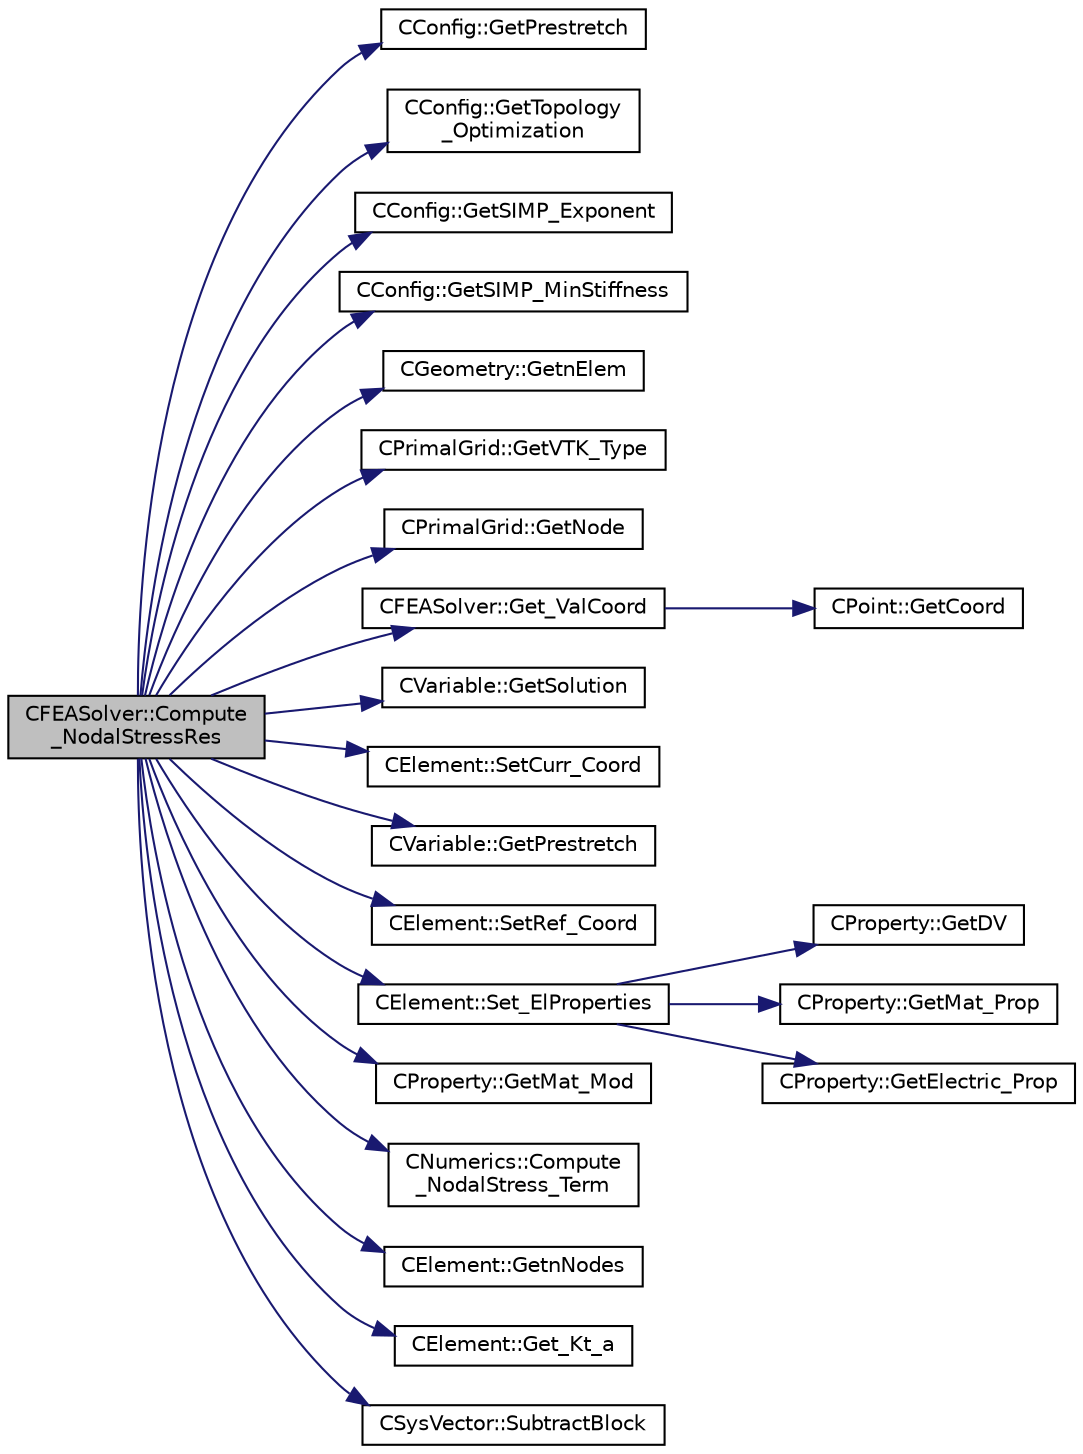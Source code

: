 digraph "CFEASolver::Compute_NodalStressRes"
{
  edge [fontname="Helvetica",fontsize="10",labelfontname="Helvetica",labelfontsize="10"];
  node [fontname="Helvetica",fontsize="10",shape=record];
  rankdir="LR";
  Node342 [label="CFEASolver::Compute\l_NodalStressRes",height=0.2,width=0.4,color="black", fillcolor="grey75", style="filled", fontcolor="black"];
  Node342 -> Node343 [color="midnightblue",fontsize="10",style="solid",fontname="Helvetica"];
  Node343 [label="CConfig::GetPrestretch",height=0.2,width=0.4,color="black", fillcolor="white", style="filled",URL="$class_c_config.html#a5d4b567b9d086ed10256f8896e12ed17",tooltip="Decide whether it&#39;s necessary to read a reference geometry. "];
  Node342 -> Node344 [color="midnightblue",fontsize="10",style="solid",fontname="Helvetica"];
  Node344 [label="CConfig::GetTopology\l_Optimization",height=0.2,width=0.4,color="black", fillcolor="white", style="filled",URL="$class_c_config.html#aaf3e38ba9bf594bc2d636158d1dbf305",tooltip="Get topology optimization. "];
  Node342 -> Node345 [color="midnightblue",fontsize="10",style="solid",fontname="Helvetica"];
  Node345 [label="CConfig::GetSIMP_Exponent",height=0.2,width=0.4,color="black", fillcolor="white", style="filled",URL="$class_c_config.html#a2759180807b49d7c91924011abec1a35",tooltip="Get exponent for density-based stiffness penalization. "];
  Node342 -> Node346 [color="midnightblue",fontsize="10",style="solid",fontname="Helvetica"];
  Node346 [label="CConfig::GetSIMP_MinStiffness",height=0.2,width=0.4,color="black", fillcolor="white", style="filled",URL="$class_c_config.html#a3807df530b42b9a9f711a9670ea698e9",tooltip="Get lower bound for density-based stiffness penalization. "];
  Node342 -> Node347 [color="midnightblue",fontsize="10",style="solid",fontname="Helvetica"];
  Node347 [label="CGeometry::GetnElem",height=0.2,width=0.4,color="black", fillcolor="white", style="filled",URL="$class_c_geometry.html#a4ae48ec038df1f5ee7c1daadabea5e99",tooltip="Get number of elements. "];
  Node342 -> Node348 [color="midnightblue",fontsize="10",style="solid",fontname="Helvetica"];
  Node348 [label="CPrimalGrid::GetVTK_Type",height=0.2,width=0.4,color="black", fillcolor="white", style="filled",URL="$class_c_primal_grid.html#adb676897e7cf4a83ceb83065e7c6a04f",tooltip="A pure virtual member. "];
  Node342 -> Node349 [color="midnightblue",fontsize="10",style="solid",fontname="Helvetica"];
  Node349 [label="CPrimalGrid::GetNode",height=0.2,width=0.4,color="black", fillcolor="white", style="filled",URL="$class_c_primal_grid.html#a4fc7b6b6ac5025325c7e68fb56fbeef8",tooltip="A pure virtual member. "];
  Node342 -> Node350 [color="midnightblue",fontsize="10",style="solid",fontname="Helvetica"];
  Node350 [label="CFEASolver::Get_ValCoord",height=0.2,width=0.4,color="black", fillcolor="white", style="filled",URL="$class_c_f_e_a_solver.html#aa884a16a0a77d7ff877a564b0ca7206d",tooltip="Get the value of the reference coordinate to set on the element structure. "];
  Node350 -> Node351 [color="midnightblue",fontsize="10",style="solid",fontname="Helvetica"];
  Node351 [label="CPoint::GetCoord",height=0.2,width=0.4,color="black", fillcolor="white", style="filled",URL="$class_c_point.html#a95fe081d22e96e190cb3edcbf0d6525f",tooltip="Get the coordinates dor the control volume. "];
  Node342 -> Node352 [color="midnightblue",fontsize="10",style="solid",fontname="Helvetica"];
  Node352 [label="CVariable::GetSolution",height=0.2,width=0.4,color="black", fillcolor="white", style="filled",URL="$class_c_variable.html#a261483e39c23c1de7cb9aea7e917c121",tooltip="Get the solution. "];
  Node342 -> Node353 [color="midnightblue",fontsize="10",style="solid",fontname="Helvetica"];
  Node353 [label="CElement::SetCurr_Coord",height=0.2,width=0.4,color="black", fillcolor="white", style="filled",URL="$class_c_element.html#a1909cf0356d960f9b3a40f4c85b8233e",tooltip="Set the value of the coordinate of the nodes in the current configuration. "];
  Node342 -> Node354 [color="midnightblue",fontsize="10",style="solid",fontname="Helvetica"];
  Node354 [label="CVariable::GetPrestretch",height=0.2,width=0.4,color="black", fillcolor="white", style="filled",URL="$class_c_variable.html#a218ef8b4d9557efbf41e60dc5ccdb50d",tooltip="A virtual member. "];
  Node342 -> Node355 [color="midnightblue",fontsize="10",style="solid",fontname="Helvetica"];
  Node355 [label="CElement::SetRef_Coord",height=0.2,width=0.4,color="black", fillcolor="white", style="filled",URL="$class_c_element.html#a734f0ffdf9fc0d48f6add20fd6cd5cfe",tooltip="Set the value of the coordinate of the nodes in the reference configuration. "];
  Node342 -> Node356 [color="midnightblue",fontsize="10",style="solid",fontname="Helvetica"];
  Node356 [label="CElement::Set_ElProperties",height=0.2,width=0.4,color="black", fillcolor="white", style="filled",URL="$class_c_element.html#a5a9bc98cf64c54b7e073427967dc3f5a",tooltip="Store the values of the identifiers for element properties. "];
  Node356 -> Node357 [color="midnightblue",fontsize="10",style="solid",fontname="Helvetica"];
  Node357 [label="CProperty::GetDV",height=0.2,width=0.4,color="black", fillcolor="white", style="filled",URL="$class_c_property.html#a903e86823bf39c0aee76101d401668c5",tooltip="Get index of the design variable. "];
  Node356 -> Node358 [color="midnightblue",fontsize="10",style="solid",fontname="Helvetica"];
  Node358 [label="CProperty::GetMat_Prop",height=0.2,width=0.4,color="black", fillcolor="white", style="filled",URL="$class_c_property.html#ae052b949ce07fbd8906850d8098862cf",tooltip="Get index of the physical properties. "];
  Node356 -> Node359 [color="midnightblue",fontsize="10",style="solid",fontname="Helvetica"];
  Node359 [label="CProperty::GetElectric_Prop",height=0.2,width=0.4,color="black", fillcolor="white", style="filled",URL="$class_c_property.html#a39808d4c3a823fee58948e00f3abb002",tooltip="Get index of the electric properties. "];
  Node342 -> Node360 [color="midnightblue",fontsize="10",style="solid",fontname="Helvetica"];
  Node360 [label="CProperty::GetMat_Mod",height=0.2,width=0.4,color="black", fillcolor="white", style="filled",URL="$class_c_property.html#a7dfea7244f23fe4db5118aa1e8291413",tooltip="Get the material model to use for the element. "];
  Node342 -> Node361 [color="midnightblue",fontsize="10",style="solid",fontname="Helvetica"];
  Node361 [label="CNumerics::Compute\l_NodalStress_Term",height=0.2,width=0.4,color="black", fillcolor="white", style="filled",URL="$class_c_numerics.html#a63bf4fa4bb93422643826b3c0630d930",tooltip="A virtual member to compute the nodal stress term in non-linear structural problems. "];
  Node342 -> Node362 [color="midnightblue",fontsize="10",style="solid",fontname="Helvetica"];
  Node362 [label="CElement::GetnNodes",height=0.2,width=0.4,color="black", fillcolor="white", style="filled",URL="$class_c_element.html#a87d13ba01e276d05b00b42caa1d5ee3c",tooltip="Retrieve the number of nodes of the element. "];
  Node342 -> Node363 [color="midnightblue",fontsize="10",style="solid",fontname="Helvetica"];
  Node363 [label="CElement::Get_Kt_a",height=0.2,width=0.4,color="black", fillcolor="white", style="filled",URL="$class_c_element.html#a8b2b11078cc413d3de947f6437d4fb92",tooltip="Return the values of the nodal stress components of the residual for node a. "];
  Node342 -> Node364 [color="midnightblue",fontsize="10",style="solid",fontname="Helvetica"];
  Node364 [label="CSysVector::SubtractBlock",height=0.2,width=0.4,color="black", fillcolor="white", style="filled",URL="$class_c_sys_vector.html#a732b302ca148d38b442bfe7e096a81be",tooltip="Subtract val_residual to the residual. "];
}

